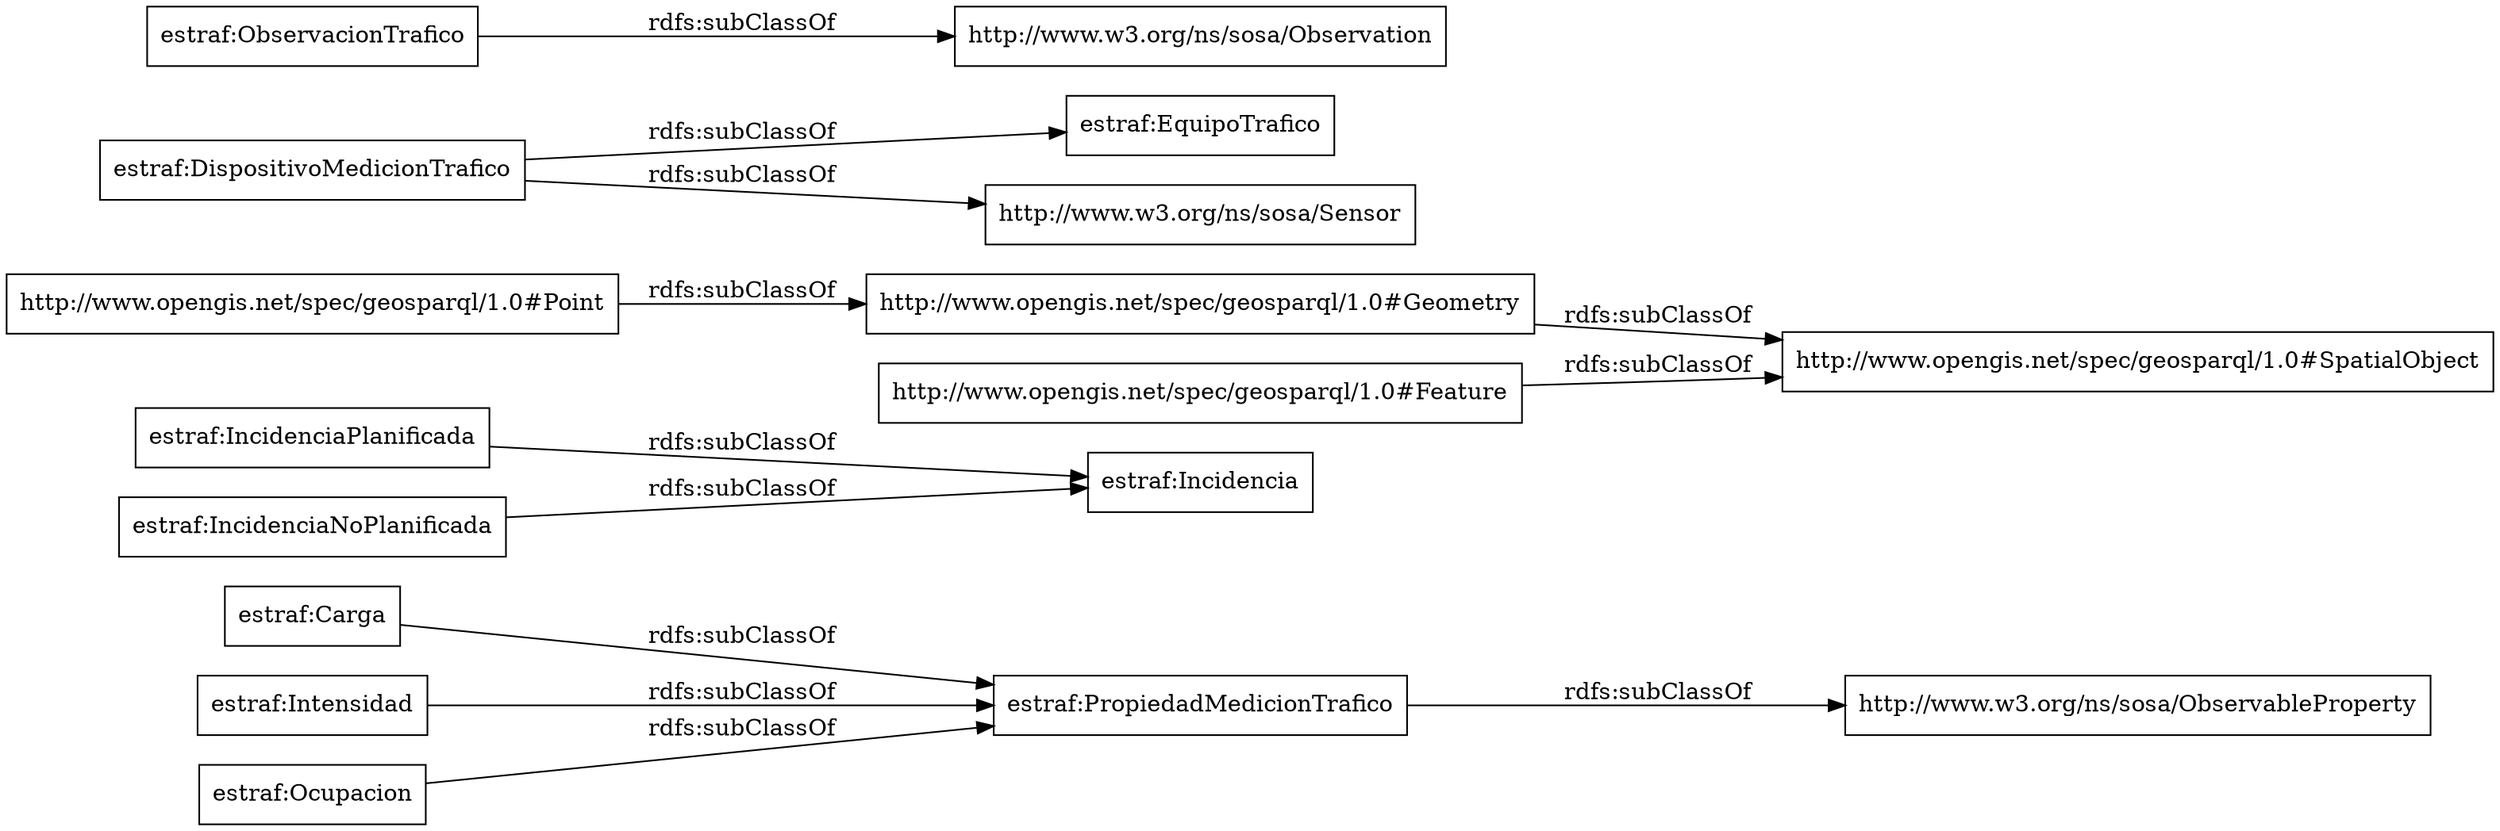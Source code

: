 digraph ar2dtool_diagram { 
rankdir=LR;
size="1000"
node [shape = rectangle, color="black"]; "estraf:Carga" "http://www.w3.org/ns/sosa/ObservableProperty" "estraf:Incidencia" "http://www.opengis.net/spec/geosparql/1.0#SpatialObject" "estraf:PropiedadMedicionTrafico" "estraf:EquipoTrafico" "http://www.w3.org/ns/sosa/Observation" "estraf:DispositivoMedicionTrafico" "http://www.opengis.net/spec/geosparql/1.0#Point" "estraf:Intensidad" "http://www.opengis.net/spec/geosparql/1.0#Geometry" "estraf:IncidenciaPlanificada" "http://www.w3.org/ns/sosa/Sensor" "estraf:Ocupacion" "estraf:ObservacionTrafico" "estraf:IncidenciaNoPlanificada" "http://www.opengis.net/spec/geosparql/1.0#Feature" ; /*classes style*/
	"http://www.opengis.net/spec/geosparql/1.0#Geometry" -> "http://www.opengis.net/spec/geosparql/1.0#SpatialObject" [ label = "rdfs:subClassOf" ];
	"estraf:Carga" -> "estraf:PropiedadMedicionTrafico" [ label = "rdfs:subClassOf" ];
	"estraf:IncidenciaNoPlanificada" -> "estraf:Incidencia" [ label = "rdfs:subClassOf" ];
	"http://www.opengis.net/spec/geosparql/1.0#Point" -> "http://www.opengis.net/spec/geosparql/1.0#Geometry" [ label = "rdfs:subClassOf" ];
	"estraf:Ocupacion" -> "estraf:PropiedadMedicionTrafico" [ label = "rdfs:subClassOf" ];
	"estraf:IncidenciaPlanificada" -> "estraf:Incidencia" [ label = "rdfs:subClassOf" ];
	"estraf:ObservacionTrafico" -> "http://www.w3.org/ns/sosa/Observation" [ label = "rdfs:subClassOf" ];
	"http://www.opengis.net/spec/geosparql/1.0#Feature" -> "http://www.opengis.net/spec/geosparql/1.0#SpatialObject" [ label = "rdfs:subClassOf" ];
	"estraf:PropiedadMedicionTrafico" -> "http://www.w3.org/ns/sosa/ObservableProperty" [ label = "rdfs:subClassOf" ];
	"estraf:DispositivoMedicionTrafico" -> "http://www.w3.org/ns/sosa/Sensor" [ label = "rdfs:subClassOf" ];
	"estraf:DispositivoMedicionTrafico" -> "estraf:EquipoTrafico" [ label = "rdfs:subClassOf" ];
	"estraf:Intensidad" -> "estraf:PropiedadMedicionTrafico" [ label = "rdfs:subClassOf" ];

}
